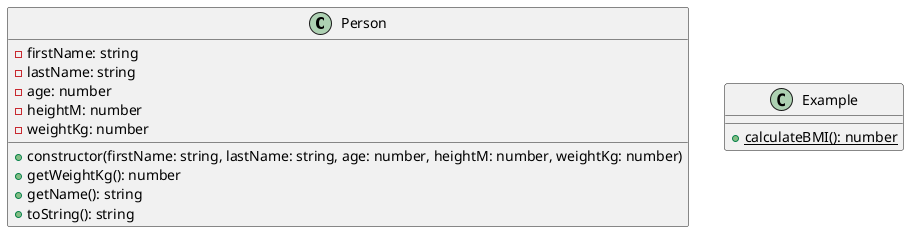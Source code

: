 @startuml Person
class Person {
    - firstName: string
    - lastName: string
    - age: number
    - heightM: number
    - weightKg: number
    + constructor(firstName: string, lastName: string, age: number, heightM: number, weightKg: number)
    + getWeightKg(): number
    + getName(): string
    + toString(): string
}
class Example {
    {static} + calculateBMI(): number
}
@enduml